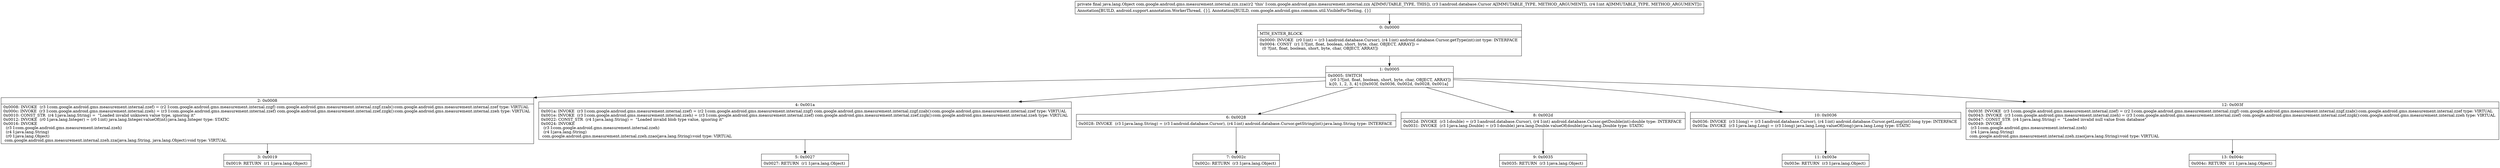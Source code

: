 digraph "CFG forcom.google.android.gms.measurement.internal.zzx.zza(Landroid\/database\/Cursor;I)Ljava\/lang\/Object;" {
Node_0 [shape=record,label="{0\:\ 0x0000|MTH_ENTER_BLOCK\l|0x0000: INVOKE  (r0 I:int) = (r3 I:android.database.Cursor), (r4 I:int) android.database.Cursor.getType(int):int type: INTERFACE \l0x0004: CONST  (r1 I:?[int, float, boolean, short, byte, char, OBJECT, ARRAY]) = \l  (0 ?[int, float, boolean, short, byte, char, OBJECT, ARRAY])\l \l}"];
Node_1 [shape=record,label="{1\:\ 0x0005|0x0005: SWITCH  \l  (r0 I:?[int, float, boolean, short, byte, char, OBJECT, ARRAY])\l k:[0, 1, 2, 3, 4] t:[0x003f, 0x0036, 0x002d, 0x0028, 0x001a] \l}"];
Node_2 [shape=record,label="{2\:\ 0x0008|0x0008: INVOKE  (r3 I:com.google.android.gms.measurement.internal.zzef) = (r2 I:com.google.android.gms.measurement.internal.zzgf) com.google.android.gms.measurement.internal.zzgf.zzab():com.google.android.gms.measurement.internal.zzef type: VIRTUAL \l0x000c: INVOKE  (r3 I:com.google.android.gms.measurement.internal.zzeh) = (r3 I:com.google.android.gms.measurement.internal.zzef) com.google.android.gms.measurement.internal.zzef.zzgk():com.google.android.gms.measurement.internal.zzeh type: VIRTUAL \l0x0010: CONST_STR  (r4 I:java.lang.String) =  \"Loaded invalid unknown value type, ignoring it\" \l0x0012: INVOKE  (r0 I:java.lang.Integer) = (r0 I:int) java.lang.Integer.valueOf(int):java.lang.Integer type: STATIC \l0x0016: INVOKE  \l  (r3 I:com.google.android.gms.measurement.internal.zzeh)\l  (r4 I:java.lang.String)\l  (r0 I:java.lang.Object)\l com.google.android.gms.measurement.internal.zzeh.zza(java.lang.String, java.lang.Object):void type: VIRTUAL \l}"];
Node_3 [shape=record,label="{3\:\ 0x0019|0x0019: RETURN  (r1 I:java.lang.Object) \l}"];
Node_4 [shape=record,label="{4\:\ 0x001a|0x001a: INVOKE  (r3 I:com.google.android.gms.measurement.internal.zzef) = (r2 I:com.google.android.gms.measurement.internal.zzgf) com.google.android.gms.measurement.internal.zzgf.zzab():com.google.android.gms.measurement.internal.zzef type: VIRTUAL \l0x001e: INVOKE  (r3 I:com.google.android.gms.measurement.internal.zzeh) = (r3 I:com.google.android.gms.measurement.internal.zzef) com.google.android.gms.measurement.internal.zzef.zzgk():com.google.android.gms.measurement.internal.zzeh type: VIRTUAL \l0x0022: CONST_STR  (r4 I:java.lang.String) =  \"Loaded invalid blob type value, ignoring it\" \l0x0024: INVOKE  \l  (r3 I:com.google.android.gms.measurement.internal.zzeh)\l  (r4 I:java.lang.String)\l com.google.android.gms.measurement.internal.zzeh.zzao(java.lang.String):void type: VIRTUAL \l}"];
Node_5 [shape=record,label="{5\:\ 0x0027|0x0027: RETURN  (r1 I:java.lang.Object) \l}"];
Node_6 [shape=record,label="{6\:\ 0x0028|0x0028: INVOKE  (r3 I:java.lang.String) = (r3 I:android.database.Cursor), (r4 I:int) android.database.Cursor.getString(int):java.lang.String type: INTERFACE \l}"];
Node_7 [shape=record,label="{7\:\ 0x002c|0x002c: RETURN  (r3 I:java.lang.Object) \l}"];
Node_8 [shape=record,label="{8\:\ 0x002d|0x002d: INVOKE  (r3 I:double) = (r3 I:android.database.Cursor), (r4 I:int) android.database.Cursor.getDouble(int):double type: INTERFACE \l0x0031: INVOKE  (r3 I:java.lang.Double) = (r3 I:double) java.lang.Double.valueOf(double):java.lang.Double type: STATIC \l}"];
Node_9 [shape=record,label="{9\:\ 0x0035|0x0035: RETURN  (r3 I:java.lang.Object) \l}"];
Node_10 [shape=record,label="{10\:\ 0x0036|0x0036: INVOKE  (r3 I:long) = (r3 I:android.database.Cursor), (r4 I:int) android.database.Cursor.getLong(int):long type: INTERFACE \l0x003a: INVOKE  (r3 I:java.lang.Long) = (r3 I:long) java.lang.Long.valueOf(long):java.lang.Long type: STATIC \l}"];
Node_11 [shape=record,label="{11\:\ 0x003e|0x003e: RETURN  (r3 I:java.lang.Object) \l}"];
Node_12 [shape=record,label="{12\:\ 0x003f|0x003f: INVOKE  (r3 I:com.google.android.gms.measurement.internal.zzef) = (r2 I:com.google.android.gms.measurement.internal.zzgf) com.google.android.gms.measurement.internal.zzgf.zzab():com.google.android.gms.measurement.internal.zzef type: VIRTUAL \l0x0043: INVOKE  (r3 I:com.google.android.gms.measurement.internal.zzeh) = (r3 I:com.google.android.gms.measurement.internal.zzef) com.google.android.gms.measurement.internal.zzef.zzgk():com.google.android.gms.measurement.internal.zzeh type: VIRTUAL \l0x0047: CONST_STR  (r4 I:java.lang.String) =  \"Loaded invalid null value from database\" \l0x0049: INVOKE  \l  (r3 I:com.google.android.gms.measurement.internal.zzeh)\l  (r4 I:java.lang.String)\l com.google.android.gms.measurement.internal.zzeh.zzao(java.lang.String):void type: VIRTUAL \l}"];
Node_13 [shape=record,label="{13\:\ 0x004c|0x004c: RETURN  (r1 I:java.lang.Object) \l}"];
MethodNode[shape=record,label="{private final java.lang.Object com.google.android.gms.measurement.internal.zzx.zza((r2 'this' I:com.google.android.gms.measurement.internal.zzx A[IMMUTABLE_TYPE, THIS]), (r3 I:android.database.Cursor A[IMMUTABLE_TYPE, METHOD_ARGUMENT]), (r4 I:int A[IMMUTABLE_TYPE, METHOD_ARGUMENT]))  | Annotation[BUILD, android.support.annotation.WorkerThread, \{\}], Annotation[BUILD, com.google.android.gms.common.util.VisibleForTesting, \{\}]\l}"];
MethodNode -> Node_0;
Node_0 -> Node_1;
Node_1 -> Node_2;
Node_1 -> Node_4;
Node_1 -> Node_6;
Node_1 -> Node_8;
Node_1 -> Node_10;
Node_1 -> Node_12;
Node_2 -> Node_3;
Node_4 -> Node_5;
Node_6 -> Node_7;
Node_8 -> Node_9;
Node_10 -> Node_11;
Node_12 -> Node_13;
}


